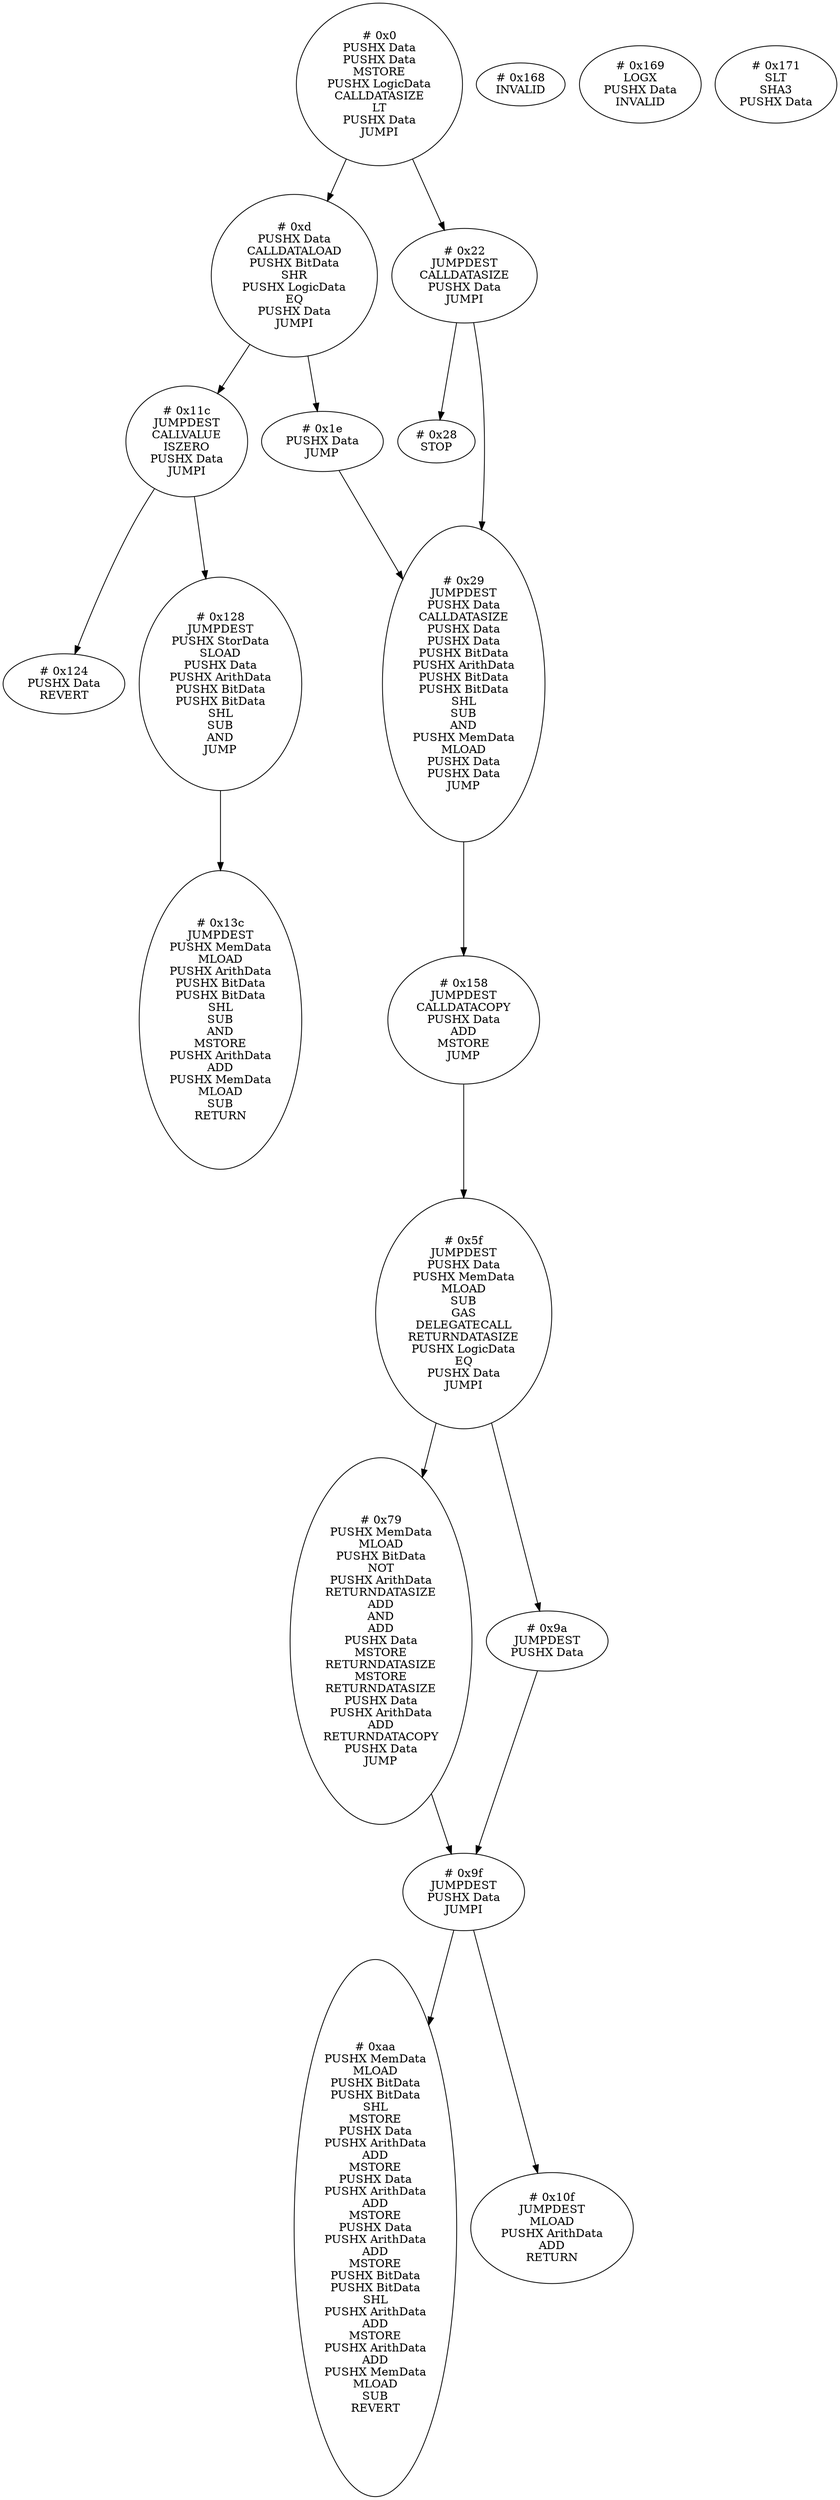 /* Generated by GvGen v.1.0 (https://www.github.com/stricaud/gvgen) */

digraph G {
compound=true;
   node1 [label="# 0x0
PUSHX Data
PUSHX Data
MSTORE
PUSHX LogicData
CALLDATASIZE
LT
PUSHX Data
JUMPI
"];
   node2 [label="# 0xd
PUSHX Data
CALLDATALOAD
PUSHX BitData
SHR
PUSHX LogicData
EQ
PUSHX Data
JUMPI
"];
   node3 [label="# 0x1e
PUSHX Data
JUMP
"];
   node4 [label="# 0x22
JUMPDEST
CALLDATASIZE
PUSHX Data
JUMPI
"];
   node5 [label="# 0x28
STOP
"];
   node6 [label="# 0x29
JUMPDEST
PUSHX Data
CALLDATASIZE
PUSHX Data
PUSHX Data
PUSHX BitData
PUSHX ArithData
PUSHX BitData
PUSHX BitData
SHL
SUB
AND
PUSHX MemData
MLOAD
PUSHX Data
PUSHX Data
JUMP
"];
   node7 [label="# 0x5f
JUMPDEST
PUSHX Data
PUSHX MemData
MLOAD
SUB
GAS
DELEGATECALL
RETURNDATASIZE
PUSHX LogicData
EQ
PUSHX Data
JUMPI
"];
   node8 [label="# 0x79
PUSHX MemData
MLOAD
PUSHX BitData
NOT
PUSHX ArithData
RETURNDATASIZE
ADD
AND
ADD
PUSHX Data
MSTORE
RETURNDATASIZE
MSTORE
RETURNDATASIZE
PUSHX Data
PUSHX ArithData
ADD
RETURNDATACOPY
PUSHX Data
JUMP
"];
   node9 [label="# 0x9a
JUMPDEST
PUSHX Data
"];
   node10 [label="# 0x9f
JUMPDEST
PUSHX Data
JUMPI
"];
   node11 [label="# 0xaa
PUSHX MemData
MLOAD
PUSHX BitData
PUSHX BitData
SHL
MSTORE
PUSHX Data
PUSHX ArithData
ADD
MSTORE
PUSHX Data
PUSHX ArithData
ADD
MSTORE
PUSHX Data
PUSHX ArithData
ADD
MSTORE
PUSHX BitData
PUSHX BitData
SHL
PUSHX ArithData
ADD
MSTORE
PUSHX ArithData
ADD
PUSHX MemData
MLOAD
SUB
REVERT
"];
   node12 [label="# 0x10f
JUMPDEST
MLOAD
PUSHX ArithData
ADD
RETURN
"];
   node13 [label="# 0x11c
JUMPDEST
CALLVALUE
ISZERO
PUSHX Data
JUMPI
"];
   node14 [label="# 0x124
PUSHX Data
REVERT
"];
   node15 [label="# 0x128
JUMPDEST
PUSHX StorData
SLOAD
PUSHX Data
PUSHX ArithData
PUSHX BitData
PUSHX BitData
SHL
SUB
AND
JUMP
"];
   node16 [label="# 0x13c
JUMPDEST
PUSHX MemData
MLOAD
PUSHX ArithData
PUSHX BitData
PUSHX BitData
SHL
SUB
AND
MSTORE
PUSHX ArithData
ADD
PUSHX MemData
MLOAD
SUB
RETURN
"];
   node17 [label="# 0x158
JUMPDEST
CALLDATACOPY
PUSHX Data
ADD
MSTORE
JUMP
"];
   node18 [label="# 0x168
INVALID
"];
   node19 [label="# 0x169
LOGX
PUSHX Data
INVALID
"];
   node20 [label="# 0x171
SLT
SHA3
PUSHX Data
"];
node1->node4;
node1->node2;
node2->node13;
node2->node3;
node3->node6;
node4->node6;
node4->node5;
node6->node17;
node7->node9;
node7->node8;
node8->node10;
node9->node10;
node10->node12;
node10->node11;
node13->node15;
node13->node14;
node15->node16;
node17->node7;
}
